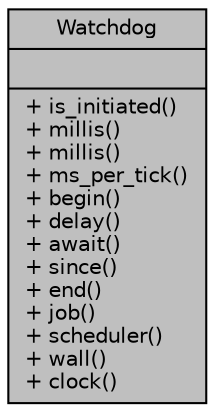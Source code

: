 digraph "Watchdog"
{
  edge [fontname="Helvetica",fontsize="10",labelfontname="Helvetica",labelfontsize="10"];
  node [fontname="Helvetica",fontsize="10",shape=record];
  Node1 [label="{Watchdog\n||+ is_initiated()\l+ millis()\l+ millis()\l+ ms_per_tick()\l+ begin()\l+ delay()\l+ await()\l+ since()\l+ end()\l+ job()\l+ scheduler()\l+ wall()\l+ clock()\l}",height=0.2,width=0.4,color="black", fillcolor="grey75", style="filled", fontcolor="black"];
}
